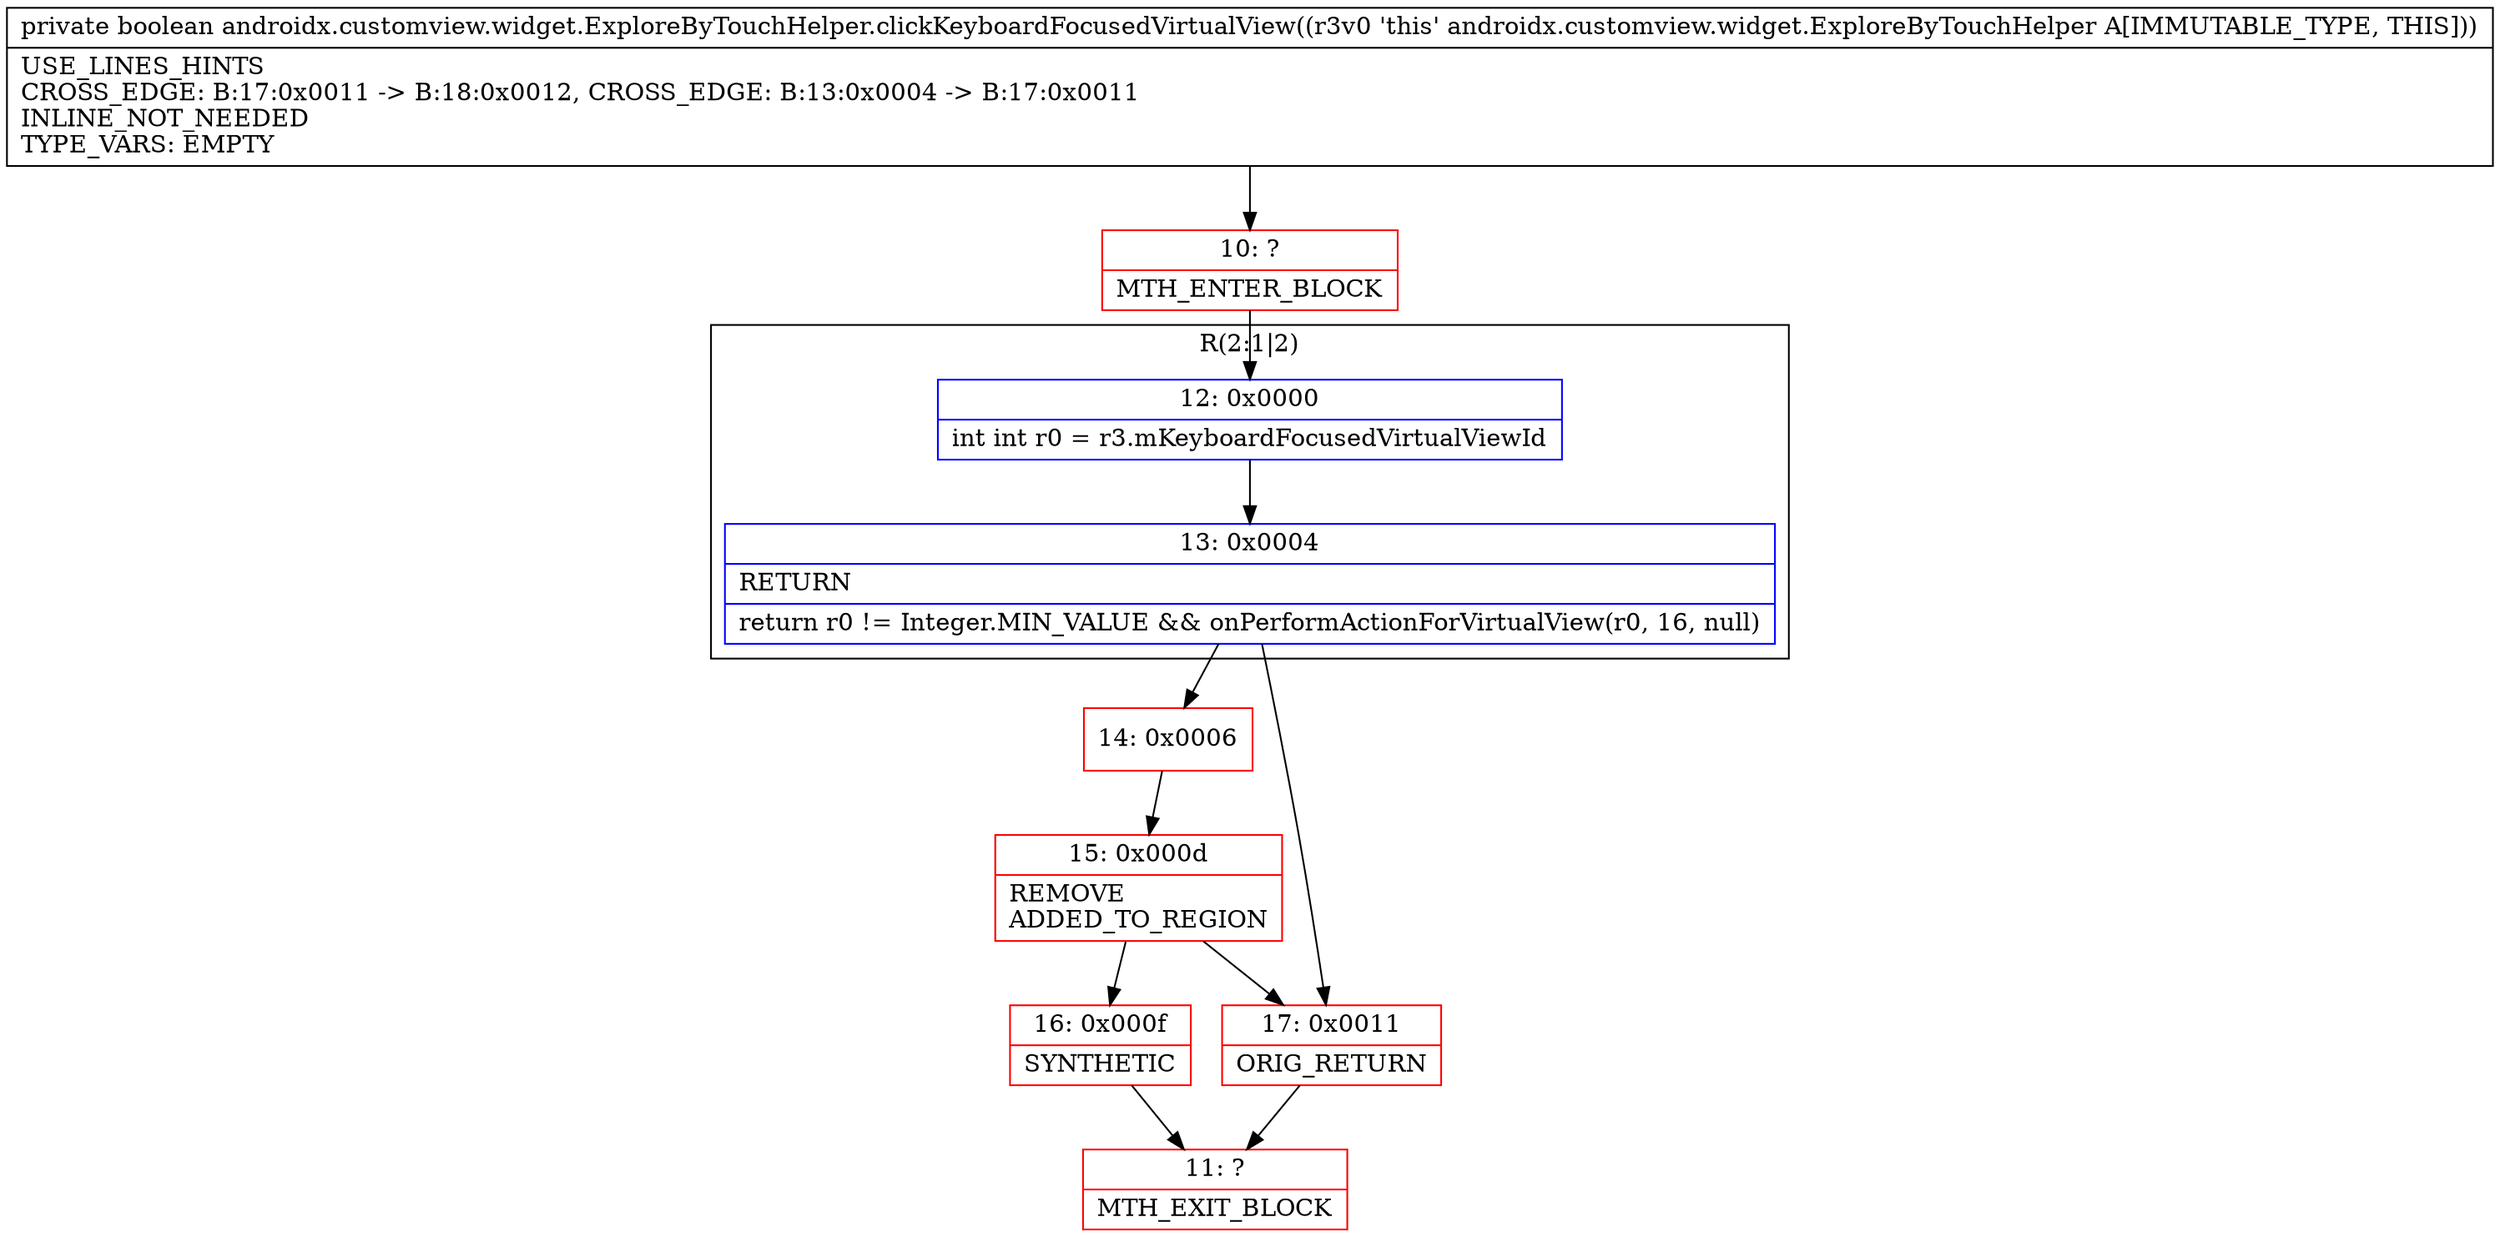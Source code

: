 digraph "CFG forandroidx.customview.widget.ExploreByTouchHelper.clickKeyboardFocusedVirtualView()Z" {
subgraph cluster_Region_206383911 {
label = "R(2:1|2)";
node [shape=record,color=blue];
Node_12 [shape=record,label="{12\:\ 0x0000|int int r0 = r3.mKeyboardFocusedVirtualViewId\l}"];
Node_13 [shape=record,label="{13\:\ 0x0004|RETURN\l|return r0 != Integer.MIN_VALUE && onPerformActionForVirtualView(r0, 16, null)\l}"];
}
Node_10 [shape=record,color=red,label="{10\:\ ?|MTH_ENTER_BLOCK\l}"];
Node_14 [shape=record,color=red,label="{14\:\ 0x0006}"];
Node_15 [shape=record,color=red,label="{15\:\ 0x000d|REMOVE\lADDED_TO_REGION\l}"];
Node_16 [shape=record,color=red,label="{16\:\ 0x000f|SYNTHETIC\l}"];
Node_11 [shape=record,color=red,label="{11\:\ ?|MTH_EXIT_BLOCK\l}"];
Node_17 [shape=record,color=red,label="{17\:\ 0x0011|ORIG_RETURN\l}"];
MethodNode[shape=record,label="{private boolean androidx.customview.widget.ExploreByTouchHelper.clickKeyboardFocusedVirtualView((r3v0 'this' androidx.customview.widget.ExploreByTouchHelper A[IMMUTABLE_TYPE, THIS]))  | USE_LINES_HINTS\lCROSS_EDGE: B:17:0x0011 \-\> B:18:0x0012, CROSS_EDGE: B:13:0x0004 \-\> B:17:0x0011\lINLINE_NOT_NEEDED\lTYPE_VARS: EMPTY\l}"];
MethodNode -> Node_10;Node_12 -> Node_13;
Node_13 -> Node_14;
Node_13 -> Node_17;
Node_10 -> Node_12;
Node_14 -> Node_15;
Node_15 -> Node_16;
Node_15 -> Node_17;
Node_16 -> Node_11;
Node_17 -> Node_11;
}

